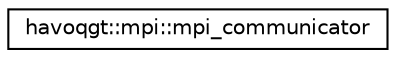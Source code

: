 digraph "Graphical Class Hierarchy"
{
  edge [fontname="Helvetica",fontsize="10",labelfontname="Helvetica",labelfontsize="10"];
  node [fontname="Helvetica",fontsize="10",shape=record];
  rankdir="LR";
  Node1 [label="havoqgt::mpi::mpi_communicator",height=0.2,width=0.4,color="black", fillcolor="white", style="filled",URL="$classhavoqgt_1_1mpi_1_1mpi__communicator.html"];
}
